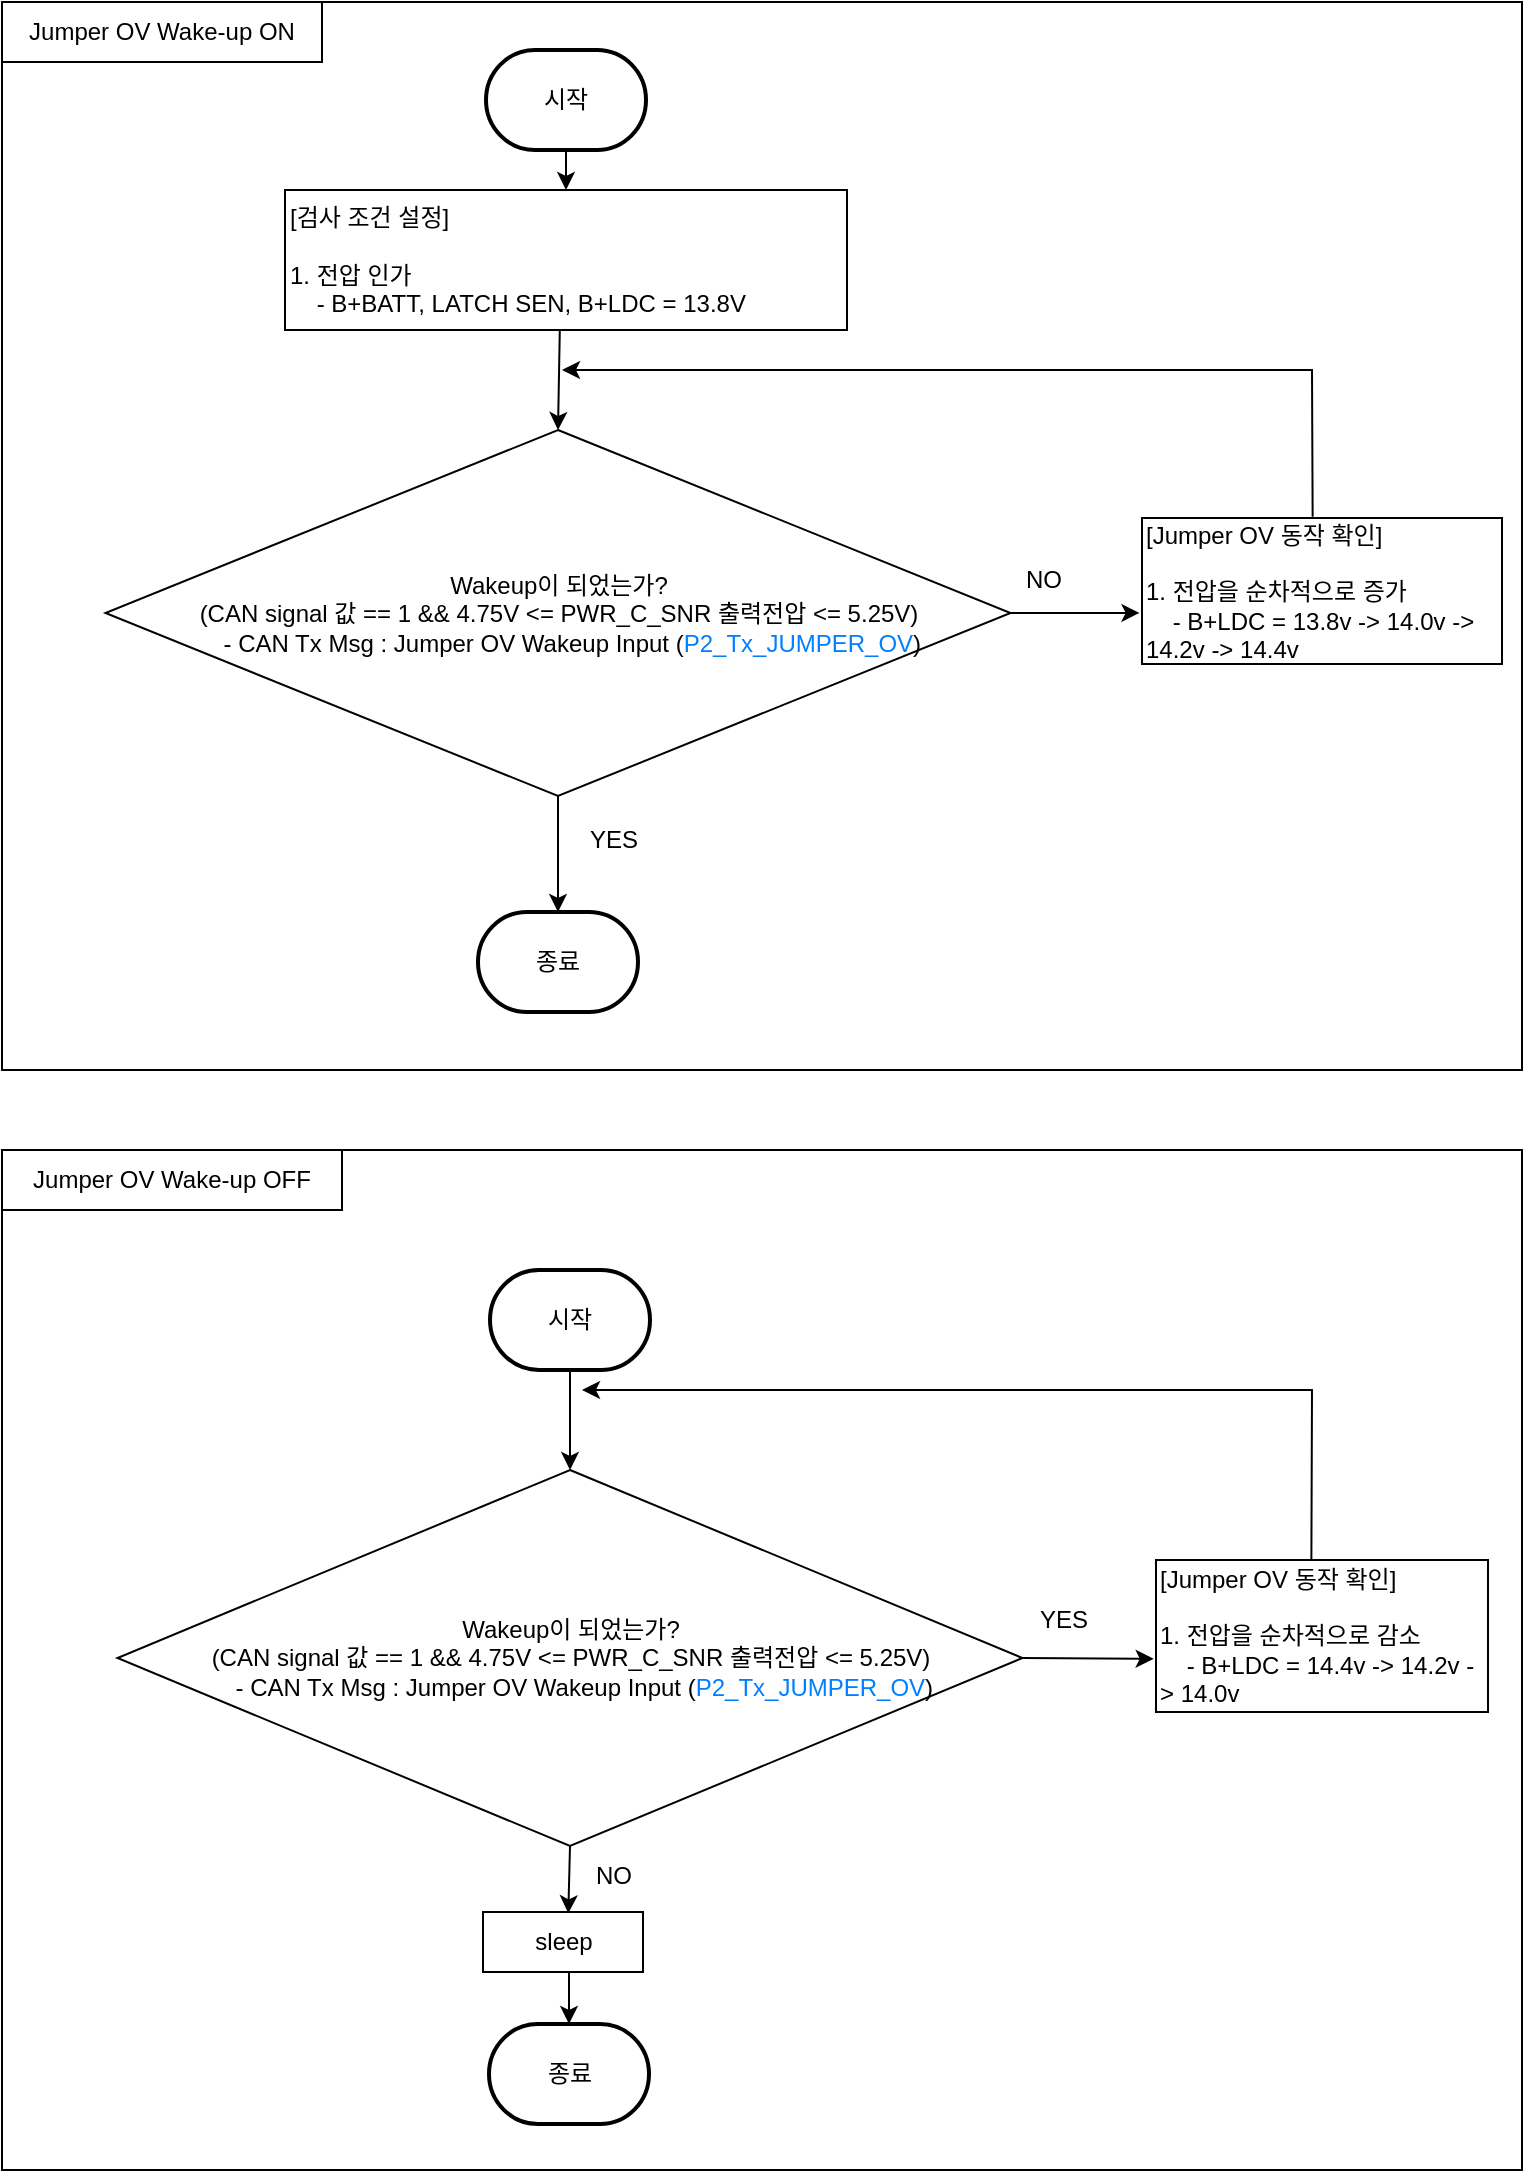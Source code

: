 <mxfile version="22.1.21" type="github">
  <diagram name="페이지-1" id="fEnY4iOkhv4XJhf2eD4B">
    <mxGraphModel dx="1647" dy="-150" grid="1" gridSize="10" guides="1" tooltips="1" connect="1" arrows="1" fold="1" page="1" pageScale="1" pageWidth="827" pageHeight="1169" math="0" shadow="0">
      <root>
        <mxCell id="0" />
        <mxCell id="1" parent="0" />
        <mxCell id="4ckRqdpDPiqs74uObfjG-1" value="" style="rounded=0;whiteSpace=wrap;html=1;" parent="1" vertex="1">
          <mxGeometry x="40" y="1206" width="760" height="534" as="geometry" />
        </mxCell>
        <mxCell id="4ckRqdpDPiqs74uObfjG-11" value="Jumper OV Wake-up ON" style="rounded=0;whiteSpace=wrap;html=1;" parent="1" vertex="1">
          <mxGeometry x="40" y="1206" width="160" height="30" as="geometry" />
        </mxCell>
        <mxCell id="4ckRqdpDPiqs74uObfjG-2" value="시작" style="strokeWidth=2;html=1;shape=mxgraph.flowchart.terminator;whiteSpace=wrap;" parent="1" vertex="1">
          <mxGeometry x="282" y="1230" width="80" height="50" as="geometry" />
        </mxCell>
        <mxCell id="4ckRqdpDPiqs74uObfjG-4" value="[검사 조건 설정]&lt;br&gt;&lt;br&gt;1. 전압 인가&lt;br&gt;&amp;nbsp; &amp;nbsp; - B+BATT, LATCH SEN, B+LDC = 13.8V" style="rounded=0;whiteSpace=wrap;html=1;align=left;" parent="1" vertex="1">
          <mxGeometry x="181.5" y="1300" width="281" height="70" as="geometry" />
        </mxCell>
        <mxCell id="4ckRqdpDPiqs74uObfjG-5" value="Wakeup이 되었는가?&lt;br&gt;(CAN signal 값 == 1 &amp;amp;&amp;amp; 4.75V &amp;lt;= PWR_C_SNR 출력전압 &amp;lt;= 5.25V)&lt;br&gt;&amp;nbsp; &amp;nbsp; - CAN Tx Msg :&amp;nbsp;Jumper OV Wakeup&amp;nbsp;Input&amp;nbsp;(&lt;font style=&quot;border-color: var(--border-color); text-align: left;&quot; color=&quot;#007fff&quot;&gt;P2_Tx_JUMPER_OV&lt;/font&gt;&lt;span style=&quot;text-align: left;&quot;&gt;)&lt;/span&gt;" style="rhombus;whiteSpace=wrap;html=1;" parent="1" vertex="1">
          <mxGeometry x="91.75" y="1420" width="452.5" height="183" as="geometry" />
        </mxCell>
        <mxCell id="4ckRqdpDPiqs74uObfjG-7" value="" style="endArrow=classic;html=1;rounded=0;exitX=0.5;exitY=1;exitDx=0;exitDy=0;exitPerimeter=0;entryX=0.5;entryY=0;entryDx=0;entryDy=0;" parent="1" source="4ckRqdpDPiqs74uObfjG-2" target="4ckRqdpDPiqs74uObfjG-4" edge="1">
          <mxGeometry width="50" height="50" relative="1" as="geometry">
            <mxPoint x="48" y="1330" as="sourcePoint" />
            <mxPoint x="98" y="1280" as="targetPoint" />
          </mxGeometry>
        </mxCell>
        <mxCell id="4ckRqdpDPiqs74uObfjG-9" value="[Jumper OV 동작 확인]&lt;br&gt;&lt;br&gt;1. 전압을 순차적으로 증가&lt;br&gt;&amp;nbsp; &amp;nbsp; - B+LDC = 13.8v -&amp;gt; 14.0v -&amp;gt; 14.2v -&amp;gt; 14.4v" style="rounded=0;whiteSpace=wrap;html=1;align=left;" parent="1" vertex="1">
          <mxGeometry x="610" y="1464" width="180" height="73" as="geometry" />
        </mxCell>
        <mxCell id="4ckRqdpDPiqs74uObfjG-10" value="" style="endArrow=classic;html=1;rounded=0;exitX=1;exitY=0.5;exitDx=0;exitDy=0;entryX=-0.007;entryY=0.65;entryDx=0;entryDy=0;entryPerimeter=0;" parent="1" source="4ckRqdpDPiqs74uObfjG-5" target="4ckRqdpDPiqs74uObfjG-9" edge="1">
          <mxGeometry width="50" height="50" relative="1" as="geometry">
            <mxPoint x="526" y="1549" as="sourcePoint" />
            <mxPoint x="576" y="1499" as="targetPoint" />
          </mxGeometry>
        </mxCell>
        <mxCell id="4ckRqdpDPiqs74uObfjG-14" value="YES" style="text;html=1;strokeColor=none;fillColor=none;align=center;verticalAlign=middle;whiteSpace=wrap;rounded=0;" parent="1" vertex="1">
          <mxGeometry x="315.5" y="1610" width="60" height="30" as="geometry" />
        </mxCell>
        <mxCell id="4ckRqdpDPiqs74uObfjG-15" value="NO" style="text;html=1;strokeColor=none;fillColor=none;align=center;verticalAlign=middle;whiteSpace=wrap;rounded=0;" parent="1" vertex="1">
          <mxGeometry x="531" y="1480" width="60" height="30" as="geometry" />
        </mxCell>
        <mxCell id="4ckRqdpDPiqs74uObfjG-16" value="" style="endArrow=classic;html=1;rounded=0;exitX=0.474;exitY=-0.009;exitDx=0;exitDy=0;exitPerimeter=0;" parent="1" source="4ckRqdpDPiqs74uObfjG-9" edge="1">
          <mxGeometry width="50" height="50" relative="1" as="geometry">
            <mxPoint x="650" y="1536" as="sourcePoint" />
            <mxPoint x="320" y="1390" as="targetPoint" />
            <Array as="points">
              <mxPoint x="695" y="1390" />
            </Array>
          </mxGeometry>
        </mxCell>
        <mxCell id="4ckRqdpDPiqs74uObfjG-17" value="" style="endArrow=classic;html=1;rounded=0;exitX=0.489;exitY=0.996;exitDx=0;exitDy=0;entryX=0.5;entryY=0;entryDx=0;entryDy=0;exitPerimeter=0;" parent="1" source="4ckRqdpDPiqs74uObfjG-4" target="4ckRqdpDPiqs74uObfjG-5" edge="1">
          <mxGeometry width="50" height="50" relative="1" as="geometry">
            <mxPoint x="539" y="1410" as="sourcePoint" />
            <mxPoint x="322.593" y="1392.225" as="targetPoint" />
          </mxGeometry>
        </mxCell>
        <mxCell id="GIYgSABrDIUkGp1uLft4-2" value="" style="endArrow=classic;html=1;rounded=0;exitX=0.5;exitY=1;exitDx=0;exitDy=0;entryX=0.5;entryY=0;entryDx=0;entryDy=0;entryPerimeter=0;" edge="1" parent="1" source="4ckRqdpDPiqs74uObfjG-5" target="GIYgSABrDIUkGp1uLft4-6">
          <mxGeometry width="50" height="50" relative="1" as="geometry">
            <mxPoint x="316" y="1659" as="sourcePoint" />
            <mxPoint x="309.71" y="1685.631" as="targetPoint" />
          </mxGeometry>
        </mxCell>
        <mxCell id="GIYgSABrDIUkGp1uLft4-4" value="" style="rounded=0;whiteSpace=wrap;html=1;" vertex="1" parent="1">
          <mxGeometry x="40" y="1780" width="760" height="510" as="geometry" />
        </mxCell>
        <mxCell id="GIYgSABrDIUkGp1uLft4-5" value="Jumper OV Wake-up OFF" style="rounded=0;whiteSpace=wrap;html=1;" vertex="1" parent="1">
          <mxGeometry x="40" y="1780" width="170" height="30" as="geometry" />
        </mxCell>
        <mxCell id="4ckRqdpDPiqs74uObfjG-13" value="" style="endArrow=classic;html=1;rounded=0;exitX=0.5;exitY=1;exitDx=0;exitDy=0;entryX=0.5;entryY=0;entryDx=0;entryDy=0;exitPerimeter=0;" parent="1" source="GIYgSABrDIUkGp1uLft4-7" edge="1" target="GIYgSABrDIUkGp1uLft4-8">
          <mxGeometry width="50" height="50" relative="1" as="geometry">
            <mxPoint x="323.5" y="1830.5" as="sourcePoint" />
            <mxPoint x="323.982" y="1916.442" as="targetPoint" />
          </mxGeometry>
        </mxCell>
        <mxCell id="4ckRqdpDPiqs74uObfjG-37" value="종료" style="strokeWidth=2;html=1;shape=mxgraph.flowchart.terminator;whiteSpace=wrap;" parent="1" vertex="1">
          <mxGeometry x="283.5" y="2217" width="80" height="50" as="geometry" />
        </mxCell>
        <mxCell id="4ckRqdpDPiqs74uObfjG-40" value="" style="endArrow=classic;html=1;rounded=0;exitX=0.5;exitY=1;exitDx=0;exitDy=0;entryX=0.5;entryY=0;entryDx=0;entryDy=0;entryPerimeter=0;" parent="1" target="4ckRqdpDPiqs74uObfjG-37" edge="1">
          <mxGeometry width="50" height="50" relative="1" as="geometry">
            <mxPoint x="323.5" y="2191" as="sourcePoint" />
            <mxPoint x="109.5" y="2141" as="targetPoint" />
          </mxGeometry>
        </mxCell>
        <mxCell id="4ckRqdpDPiqs74uObfjG-41" value="[Jumper OV 동작 확인]&lt;br&gt;&lt;br&gt;1. 전압을 순차적으로 감소&lt;br style=&quot;border-color: var(--border-color);&quot;&gt;&amp;nbsp; &amp;nbsp; - B+LDC = 14.4v -&amp;gt; 14.2v -&amp;gt; 14.0v" style="rounded=0;whiteSpace=wrap;html=1;align=left;" parent="1" vertex="1">
          <mxGeometry x="617" y="1985" width="166" height="76" as="geometry" />
        </mxCell>
        <mxCell id="4ckRqdpDPiqs74uObfjG-42" value="" style="endArrow=classic;html=1;rounded=0;exitX=1;exitY=0.5;exitDx=0;exitDy=0;entryX=-0.007;entryY=0.65;entryDx=0;entryDy=0;entryPerimeter=0;" parent="1" source="GIYgSABrDIUkGp1uLft4-8" target="4ckRqdpDPiqs74uObfjG-41" edge="1">
          <mxGeometry width="50" height="50" relative="1" as="geometry">
            <mxPoint x="429" y="2065" as="sourcePoint" />
            <mxPoint x="585" y="1945" as="targetPoint" />
          </mxGeometry>
        </mxCell>
        <mxCell id="4ckRqdpDPiqs74uObfjG-43" value="sleep" style="rounded=0;whiteSpace=wrap;html=1;align=center;" parent="1" vertex="1">
          <mxGeometry x="280.5" y="2161" width="80" height="30" as="geometry" />
        </mxCell>
        <mxCell id="4ckRqdpDPiqs74uObfjG-44" value="" style="endArrow=classic;html=1;rounded=0;exitX=0.5;exitY=1;exitDx=0;exitDy=0;entryX=0.533;entryY=0.022;entryDx=0;entryDy=0;entryPerimeter=0;" parent="1" source="GIYgSABrDIUkGp1uLft4-8" target="4ckRqdpDPiqs74uObfjG-43" edge="1">
          <mxGeometry width="50" height="50" relative="1" as="geometry">
            <mxPoint x="324" y="2105" as="sourcePoint" />
            <mxPoint x="171" y="2075" as="targetPoint" />
          </mxGeometry>
        </mxCell>
        <mxCell id="4ckRqdpDPiqs74uObfjG-45" value="YES" style="text;html=1;strokeColor=none;fillColor=none;align=center;verticalAlign=middle;whiteSpace=wrap;rounded=0;" parent="1" vertex="1">
          <mxGeometry x="541" y="2000" width="60" height="30" as="geometry" />
        </mxCell>
        <mxCell id="4ckRqdpDPiqs74uObfjG-46" value="NO" style="text;html=1;strokeColor=none;fillColor=none;align=center;verticalAlign=middle;whiteSpace=wrap;rounded=0;" parent="1" vertex="1">
          <mxGeometry x="315.5" y="2128" width="60" height="30" as="geometry" />
        </mxCell>
        <mxCell id="4ckRqdpDPiqs74uObfjG-47" value="" style="endArrow=classic;html=1;rounded=0;exitX=0.468;exitY=-0.003;exitDx=0;exitDy=0;exitPerimeter=0;" parent="1" source="4ckRqdpDPiqs74uObfjG-41" edge="1">
          <mxGeometry width="50" height="50" relative="1" as="geometry">
            <mxPoint x="660" y="2025" as="sourcePoint" />
            <mxPoint x="330" y="1900" as="targetPoint" />
            <Array as="points">
              <mxPoint x="695" y="1900" />
            </Array>
          </mxGeometry>
        </mxCell>
        <mxCell id="GIYgSABrDIUkGp1uLft4-6" value="종료" style="strokeWidth=2;html=1;shape=mxgraph.flowchart.terminator;whiteSpace=wrap;" vertex="1" parent="1">
          <mxGeometry x="278" y="1661" width="80" height="50" as="geometry" />
        </mxCell>
        <mxCell id="GIYgSABrDIUkGp1uLft4-7" value="시작" style="strokeWidth=2;html=1;shape=mxgraph.flowchart.terminator;whiteSpace=wrap;" vertex="1" parent="1">
          <mxGeometry x="284" y="1840" width="80" height="50" as="geometry" />
        </mxCell>
        <mxCell id="GIYgSABrDIUkGp1uLft4-8" value="Wakeup이 되었는가?&lt;br&gt;(CAN signal 값 == 1 &amp;amp;&amp;amp; 4.75V &amp;lt;= PWR_C_SNR 출력전압 &amp;lt;= 5.25V)&lt;br&gt;&amp;nbsp; &amp;nbsp; - CAN Tx Msg :&amp;nbsp;Jumper OV Wakeup&amp;nbsp;Input&amp;nbsp;(&lt;font style=&quot;border-color: var(--border-color); text-align: left;&quot; color=&quot;#007fff&quot;&gt;P2_Tx_JUMPER_OV&lt;/font&gt;&lt;span style=&quot;text-align: left;&quot;&gt;)&lt;/span&gt;" style="rhombus;whiteSpace=wrap;html=1;" vertex="1" parent="1">
          <mxGeometry x="97.75" y="1940" width="452.5" height="188" as="geometry" />
        </mxCell>
      </root>
    </mxGraphModel>
  </diagram>
</mxfile>
